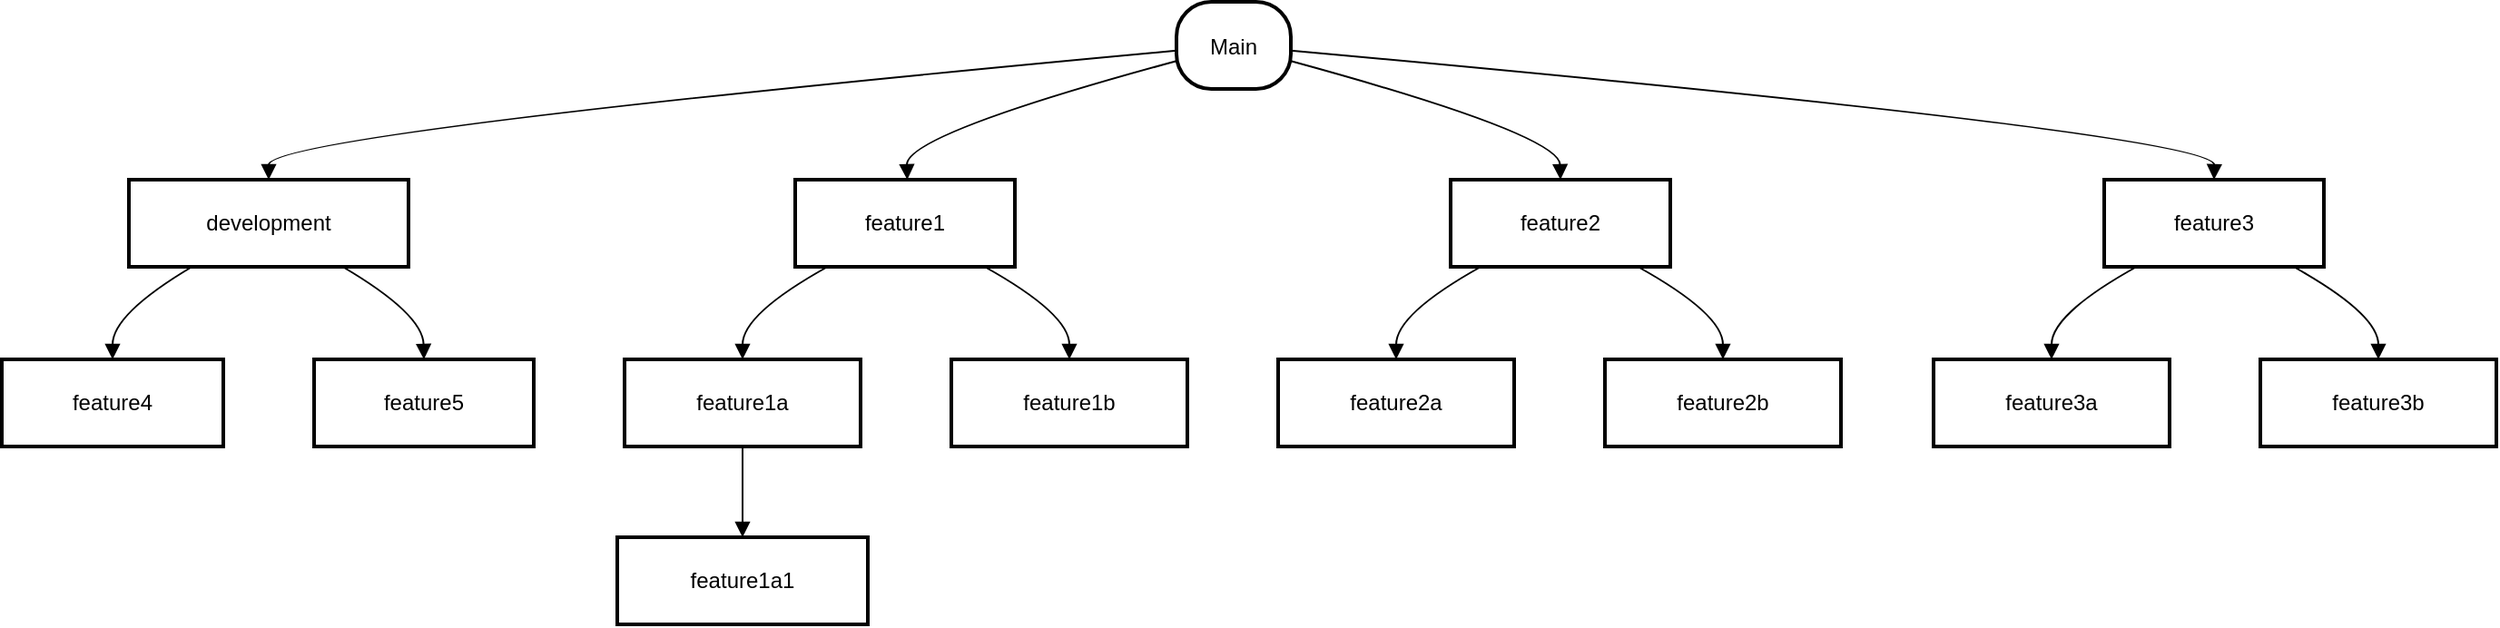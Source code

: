 <mxfile version="24.7.16">
  <diagram name="Page-1" id="rs5nzRelgXTP3Ktpa_yP">
    <mxGraphModel>
      <root>
        <mxCell id="0" />
        <mxCell id="1" parent="0" />
        <mxCell id="2" value="Main" style="rounded=1;arcSize=40;strokeWidth=2" vertex="1" parent="1">
          <mxGeometry x="655" y="8" width="63" height="48" as="geometry" />
        </mxCell>
        <mxCell id="3" value="feature1" style="whiteSpace=wrap;strokeWidth=2;" vertex="1" parent="1">
          <mxGeometry x="445" y="106" width="121" height="48" as="geometry" />
        </mxCell>
        <mxCell id="4" value="feature2" style="whiteSpace=wrap;strokeWidth=2;" vertex="1" parent="1">
          <mxGeometry x="806" y="106" width="121" height="48" as="geometry" />
        </mxCell>
        <mxCell id="5" value="feature3" style="whiteSpace=wrap;strokeWidth=2;" vertex="1" parent="1">
          <mxGeometry x="1166" y="106" width="121" height="48" as="geometry" />
        </mxCell>
        <mxCell id="6" value="development" style="whiteSpace=wrap;strokeWidth=2;" vertex="1" parent="1">
          <mxGeometry x="78" y="106" width="154" height="48" as="geometry" />
        </mxCell>
        <mxCell id="7" value="feature4" style="whiteSpace=wrap;strokeWidth=2;" vertex="1" parent="1">
          <mxGeometry x="8" y="205" width="122" height="48" as="geometry" />
        </mxCell>
        <mxCell id="8" value="feature5" style="whiteSpace=wrap;strokeWidth=2;" vertex="1" parent="1">
          <mxGeometry x="180" y="205" width="121" height="48" as="geometry" />
        </mxCell>
        <mxCell id="9" value="feature1a" style="whiteSpace=wrap;strokeWidth=2;" vertex="1" parent="1">
          <mxGeometry x="351" y="205" width="130" height="48" as="geometry" />
        </mxCell>
        <mxCell id="10" value="feature1b" style="whiteSpace=wrap;strokeWidth=2;" vertex="1" parent="1">
          <mxGeometry x="531" y="205" width="130" height="48" as="geometry" />
        </mxCell>
        <mxCell id="11" value="feature1a1" style="whiteSpace=wrap;strokeWidth=2;" vertex="1" parent="1">
          <mxGeometry x="347" y="303" width="138" height="48" as="geometry" />
        </mxCell>
        <mxCell id="12" value="feature2a" style="whiteSpace=wrap;strokeWidth=2;" vertex="1" parent="1">
          <mxGeometry x="711" y="205" width="130" height="48" as="geometry" />
        </mxCell>
        <mxCell id="13" value="feature2b" style="whiteSpace=wrap;strokeWidth=2;" vertex="1" parent="1">
          <mxGeometry x="891" y="205" width="130" height="48" as="geometry" />
        </mxCell>
        <mxCell id="14" value="feature3a" style="whiteSpace=wrap;strokeWidth=2;" vertex="1" parent="1">
          <mxGeometry x="1072" y="205" width="130" height="48" as="geometry" />
        </mxCell>
        <mxCell id="15" value="feature3b" style="whiteSpace=wrap;strokeWidth=2;" vertex="1" parent="1">
          <mxGeometry x="1252" y="205" width="130" height="48" as="geometry" />
        </mxCell>
        <mxCell id="16" value="" style="curved=1;startArrow=none;endArrow=block;exitX=0;exitY=0.68;entryX=0.51;entryY=0.01;" edge="1" parent="1" source="2" target="3">
          <mxGeometry relative="1" as="geometry">
            <Array as="points">
              <mxPoint x="506" y="81" />
            </Array>
          </mxGeometry>
        </mxCell>
        <mxCell id="17" value="" style="curved=1;startArrow=none;endArrow=block;exitX=1;exitY=0.68;entryX=0.5;entryY=0.01;" edge="1" parent="1" source="2" target="4">
          <mxGeometry relative="1" as="geometry">
            <Array as="points">
              <mxPoint x="866" y="81" />
            </Array>
          </mxGeometry>
        </mxCell>
        <mxCell id="18" value="" style="curved=1;startArrow=none;endArrow=block;exitX=1;exitY=0.56;entryX=0.5;entryY=0.01;" edge="1" parent="1" source="2" target="5">
          <mxGeometry relative="1" as="geometry">
            <Array as="points">
              <mxPoint x="1227" y="81" />
            </Array>
          </mxGeometry>
        </mxCell>
        <mxCell id="19" value="" style="curved=1;startArrow=none;endArrow=block;exitX=0;exitY=0.56;entryX=0.5;entryY=0.01;" edge="1" parent="1" source="2" target="6">
          <mxGeometry relative="1" as="geometry">
            <Array as="points">
              <mxPoint x="155" y="81" />
            </Array>
          </mxGeometry>
        </mxCell>
        <mxCell id="20" value="" style="curved=1;startArrow=none;endArrow=block;exitX=0.22;exitY=1.01;entryX=0.5;entryY=-0.01;" edge="1" parent="1" source="6" target="7">
          <mxGeometry relative="1" as="geometry">
            <Array as="points">
              <mxPoint x="69" y="180" />
            </Array>
          </mxGeometry>
        </mxCell>
        <mxCell id="21" value="" style="curved=1;startArrow=none;endArrow=block;exitX=0.77;exitY=1.01;entryX=0.5;entryY=-0.01;" edge="1" parent="1" source="6" target="8">
          <mxGeometry relative="1" as="geometry">
            <Array as="points">
              <mxPoint x="240" y="180" />
            </Array>
          </mxGeometry>
        </mxCell>
        <mxCell id="22" value="" style="curved=1;startArrow=none;endArrow=block;exitX=0.14;exitY=1.01;entryX=0.5;entryY=-0.01;" edge="1" parent="1" source="3" target="9">
          <mxGeometry relative="1" as="geometry">
            <Array as="points">
              <mxPoint x="416" y="180" />
            </Array>
          </mxGeometry>
        </mxCell>
        <mxCell id="23" value="" style="curved=1;startArrow=none;endArrow=block;exitX=0.87;exitY=1.01;entryX=0.5;entryY=-0.01;" edge="1" parent="1" source="3" target="10">
          <mxGeometry relative="1" as="geometry">
            <Array as="points">
              <mxPoint x="596" y="180" />
            </Array>
          </mxGeometry>
        </mxCell>
        <mxCell id="24" value="" style="curved=1;startArrow=none;endArrow=block;exitX=0.5;exitY=1;entryX=0.5;entryY=0;" edge="1" parent="1" source="9" target="11">
          <mxGeometry relative="1" as="geometry">
            <Array as="points" />
          </mxGeometry>
        </mxCell>
        <mxCell id="25" value="" style="curved=1;startArrow=none;endArrow=block;exitX=0.13;exitY=1.01;entryX=0.5;entryY=-0.01;" edge="1" parent="1" source="4" target="12">
          <mxGeometry relative="1" as="geometry">
            <Array as="points">
              <mxPoint x="776" y="180" />
            </Array>
          </mxGeometry>
        </mxCell>
        <mxCell id="26" value="" style="curved=1;startArrow=none;endArrow=block;exitX=0.86;exitY=1.01;entryX=0.5;entryY=-0.01;" edge="1" parent="1" source="4" target="13">
          <mxGeometry relative="1" as="geometry">
            <Array as="points">
              <mxPoint x="956" y="180" />
            </Array>
          </mxGeometry>
        </mxCell>
        <mxCell id="27" value="" style="curved=1;startArrow=none;endArrow=block;exitX=0.14;exitY=1.01;entryX=0.5;entryY=-0.01;" edge="1" parent="1" source="5" target="14">
          <mxGeometry relative="1" as="geometry">
            <Array as="points">
              <mxPoint x="1137" y="180" />
            </Array>
          </mxGeometry>
        </mxCell>
        <mxCell id="28" value="" style="curved=1;startArrow=none;endArrow=block;exitX=0.87;exitY=1.01;entryX=0.5;entryY=-0.01;" edge="1" parent="1" source="5" target="15">
          <mxGeometry relative="1" as="geometry">
            <Array as="points">
              <mxPoint x="1317" y="180" />
            </Array>
          </mxGeometry>
        </mxCell>
      </root>
    </mxGraphModel>
  </diagram>
</mxfile>
